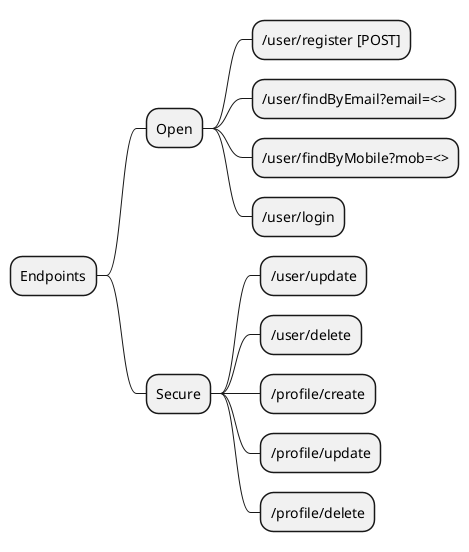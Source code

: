@startmindmap

* Endpoints
** Open
*** /user/register [POST]
*** /user/findByEmail?email=<>
*** /user/findByMobile?mob=<>
*** /user/login
** Secure
*** /user/update
*** /user/delete
*** /profile/create
*** /profile/update
*** /profile/delete
@endmindmap